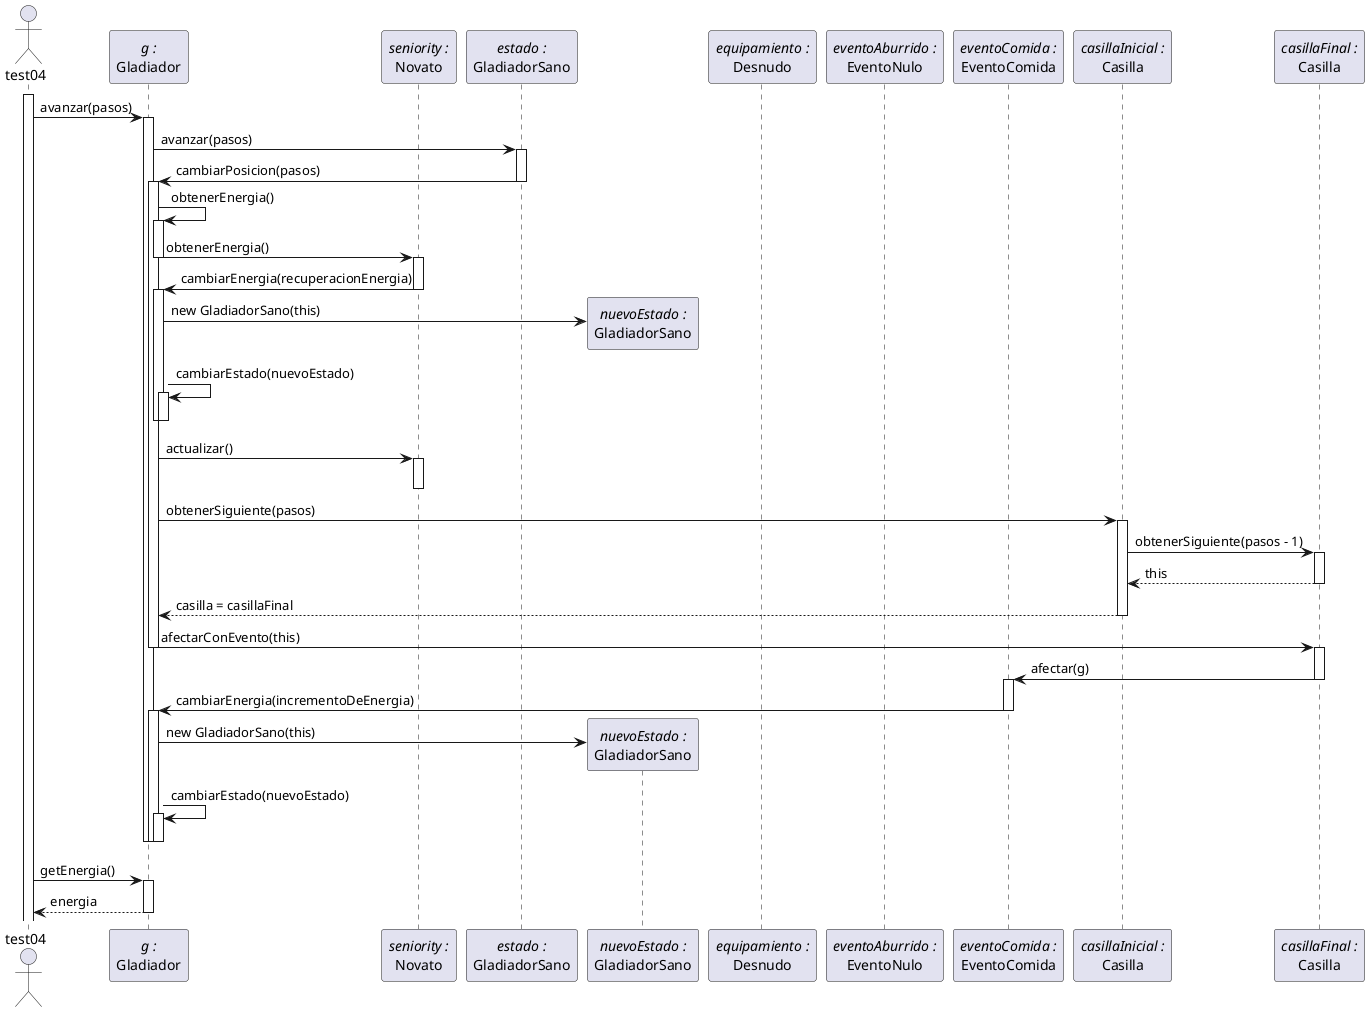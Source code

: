 @startuml EventoComidaIncrementaEnergia

skinparam guillemet none
autoactivate on

actor test04

participant Gladiador as g << g : >>
participant Novato as novato << seniority : >>
participant GladiadorSano as sano << estado : >>
participant GladiadorSano as sanoNuevo << nuevoEstado : >>
participant Desnudo as desnudo << equipamiento : >>

participant EventoNulo as eAburrido << eventoAburrido : >>
participant EventoComida as eComida << eventoComida : >>
participant Casilla as c1 << casillaInicial : >>
participant Casilla as c2 << casillaFinal : >>

test04++
test04 -> g ++: avanzar(pasos)
g -> sano : avanzar(pasos)
sano -> g --: cambiarPosicion(pasos)
g++
g -> g : obtenerEnergia()
g -> novato --: obtenerEnergia()
novato++
novato -> g --: cambiarEnergia(recuperacionEnergia)
g++
g -> sanoNuevo ** : new GladiadorSano(this)
g -> g : cambiarEstado(nuevoEstado)
g--
g--
g -> novato : actualizar()
novato--
g -> c1 : obtenerSiguiente(pasos)
c1 -> c2 : obtenerSiguiente(pasos - 1)
return this
c1 --> g : casilla = casillaFinal
g -> c2 --: afectarConEvento(this)
c2++
c2 -> eComida --: afectar(g)
eComida++
eComida -> g --: cambiarEnergia(incrementoDeEnergia)
g++
g -> sanoNuevo ** : new GladiadorSano(this)
g -> g : cambiarEstado(nuevoEstado)
g--
g--
g--
test04 -> g : getEnergia()
g --> test04 : energia

@enduml